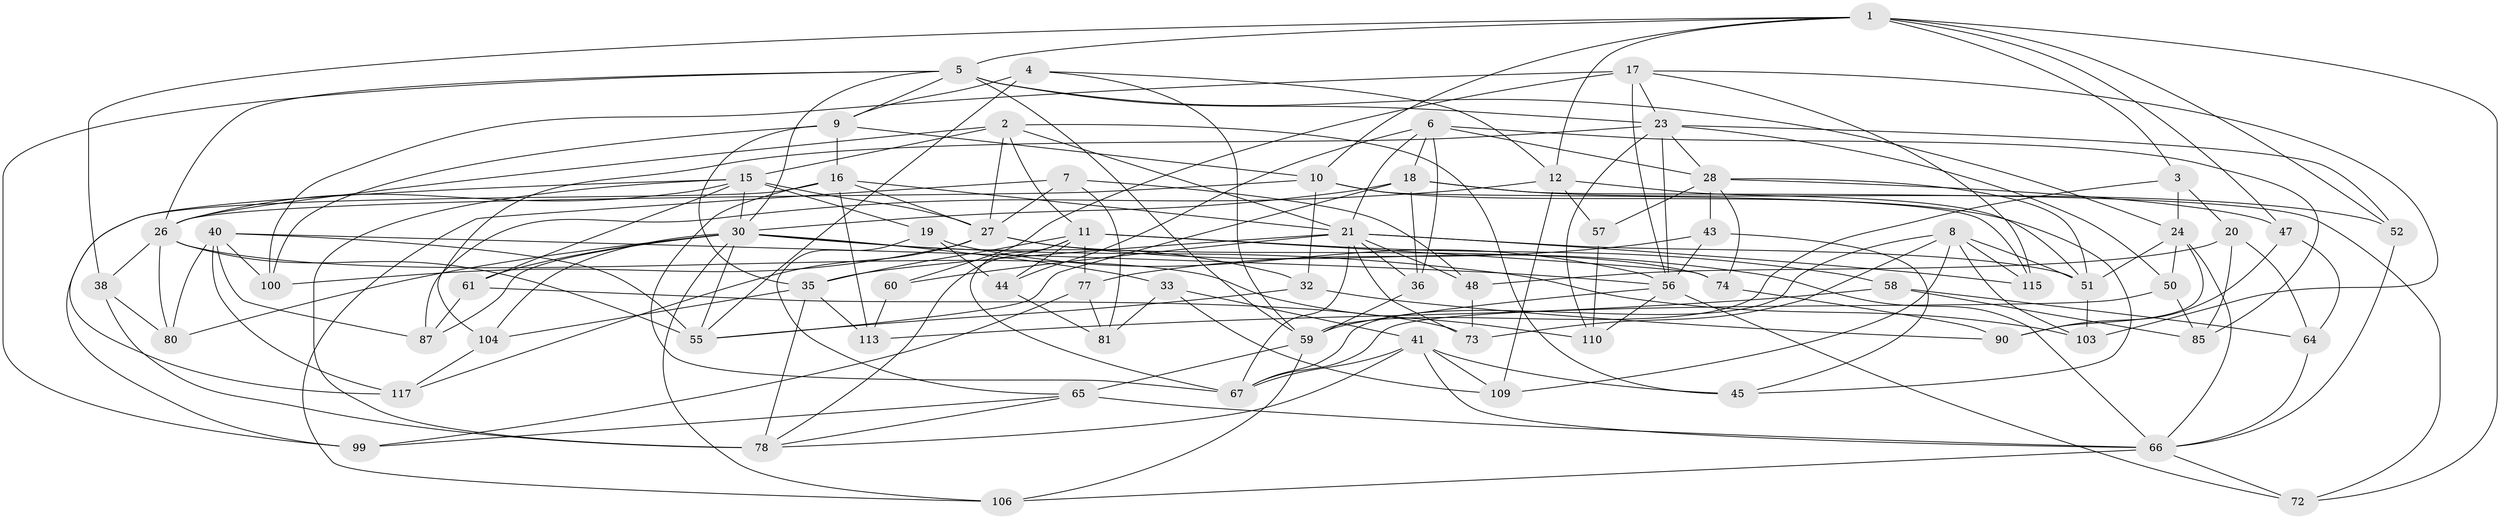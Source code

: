 // original degree distribution, {4: 1.0}
// Generated by graph-tools (version 1.1) at 2025/20/03/04/25 18:20:35]
// undirected, 71 vertices, 187 edges
graph export_dot {
graph [start="1"]
  node [color=gray90,style=filled];
  1 [super="+118+88"];
  2 [super="+98"];
  3;
  4;
  5 [super="+25+13"];
  6 [super="+34"];
  7;
  8 [super="+37"];
  9 [super="+22"];
  10 [super="+93"];
  11 [super="+14+105"];
  12 [super="+62"];
  15 [super="+68"];
  16 [super="+101"];
  17 [super="+71"];
  18 [super="+42"];
  19;
  20;
  21 [super="+49+63+83"];
  23 [super="+92+31"];
  24 [super="+70"];
  26 [super="+95+79"];
  27 [super="+29+97"];
  28 [super="+84+102"];
  30 [super="+46+39"];
  32;
  33;
  35 [super="+69"];
  36;
  38;
  40 [super="+96"];
  41 [super="+94"];
  43;
  44;
  45;
  47;
  48;
  50;
  51 [super="+53"];
  52;
  55 [super="+89"];
  56 [super="+108"];
  57;
  58;
  59 [super="+114+111"];
  60;
  61;
  64;
  65 [super="+86"];
  66 [super="+76"];
  67 [super="+75"];
  72;
  73;
  74;
  77;
  78 [super="+91"];
  80;
  81;
  85;
  87;
  90;
  99;
  100;
  103;
  104;
  106;
  109;
  110;
  113;
  115;
  117;
  1 -- 47;
  1 -- 5;
  1 -- 3;
  1 -- 12;
  1 -- 72;
  1 -- 52;
  1 -- 38;
  1 -- 10;
  2 -- 15;
  2 -- 11;
  2 -- 21;
  2 -- 26;
  2 -- 45;
  2 -- 27;
  3 -- 20;
  3 -- 59;
  3 -- 24;
  4 -- 9;
  4 -- 59;
  4 -- 12;
  4 -- 55;
  5 -- 59;
  5 -- 99;
  5 -- 26;
  5 -- 24;
  5 -- 23;
  5 -- 9;
  5 -- 30;
  6 -- 18;
  6 -- 28;
  6 -- 85;
  6 -- 44;
  6 -- 21;
  6 -- 36;
  7 -- 48;
  7 -- 81;
  7 -- 27;
  7 -- 106;
  8 -- 103;
  8 -- 67;
  8 -- 51;
  8 -- 73;
  8 -- 115;
  8 -- 109;
  9 -- 10;
  9 -- 16;
  9 -- 35;
  9 -- 100;
  10 -- 115;
  10 -- 26;
  10 -- 32;
  10 -- 45;
  11 -- 78;
  11 -- 35;
  11 -- 74;
  11 -- 58;
  11 -- 77;
  11 -- 67;
  11 -- 44;
  12 -- 51;
  12 -- 57;
  12 -- 109;
  12 -- 87;
  15 -- 78;
  15 -- 19;
  15 -- 117;
  15 -- 26;
  15 -- 61;
  15 -- 30;
  15 -- 27;
  16 -- 21;
  16 -- 99;
  16 -- 113;
  16 -- 67;
  16 -- 27;
  17 -- 103;
  17 -- 60;
  17 -- 23;
  17 -- 56;
  17 -- 115;
  17 -- 100;
  18 -- 72;
  18 -- 52;
  18 -- 36;
  18 -- 55;
  18 -- 30;
  19 -- 65;
  19 -- 56;
  19 -- 44;
  20 -- 48;
  20 -- 64;
  20 -- 85;
  21 -- 48;
  21 -- 36;
  21 -- 35;
  21 -- 115;
  21 -- 73;
  21 -- 60 [weight=2];
  21 -- 67;
  21 -- 51;
  23 -- 56;
  23 -- 110;
  23 -- 104;
  23 -- 50;
  23 -- 52;
  23 -- 28;
  24 -- 50;
  24 -- 66;
  24 -- 90;
  24 -- 51;
  26 -- 80;
  26 -- 38;
  26 -- 110;
  26 -- 55;
  27 -- 100;
  27 -- 74;
  27 -- 66;
  27 -- 117;
  28 -- 43;
  28 -- 57 [weight=2];
  28 -- 47;
  28 -- 51;
  28 -- 74;
  30 -- 87;
  30 -- 33;
  30 -- 32;
  30 -- 104;
  30 -- 103;
  30 -- 106;
  30 -- 80;
  30 -- 55;
  30 -- 61;
  32 -- 90;
  32 -- 55;
  33 -- 109;
  33 -- 81;
  33 -- 41;
  35 -- 78;
  35 -- 104;
  35 -- 113;
  36 -- 59;
  38 -- 80;
  38 -- 78;
  40 -- 100;
  40 -- 117;
  40 -- 55;
  40 -- 80;
  40 -- 87;
  40 -- 56;
  41 -- 67;
  41 -- 45;
  41 -- 66;
  41 -- 109;
  41 -- 78;
  43 -- 45;
  43 -- 77;
  43 -- 56;
  44 -- 81;
  47 -- 90;
  47 -- 64;
  48 -- 73;
  50 -- 85;
  50 -- 67;
  51 -- 103;
  52 -- 66;
  56 -- 110;
  56 -- 72;
  56 -- 59;
  57 -- 110;
  58 -- 85;
  58 -- 64;
  58 -- 113;
  59 -- 106;
  59 -- 65 [weight=2];
  60 -- 113;
  61 -- 73;
  61 -- 87;
  64 -- 66;
  65 -- 99;
  65 -- 78;
  65 -- 66;
  66 -- 72;
  66 -- 106;
  74 -- 90;
  77 -- 81;
  77 -- 99;
  104 -- 117;
}
